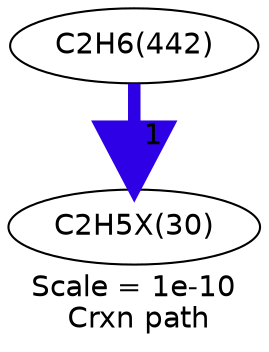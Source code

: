 digraph reaction_paths {
center=1;
s19 -> s52[fontname="Helvetica", style="setlinewidth(6)", arrowsize=3, color="0.7, 1.5, 0.9"
, label=" 1"];
s19 [ fontname="Helvetica", label="C2H6(442)"];
s52 [ fontname="Helvetica", label="C2H5X(30)"];
 label = "Scale = 1e-10\l Crxn path";
 fontname = "Helvetica";
}
